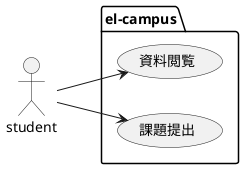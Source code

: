 @startuml
left to right direction
package el-campus{
    usecase "資料閲覧" as f1
    usecase "課題提出" as f2
}
:student: --> f1
:student: --> f2
@enduml